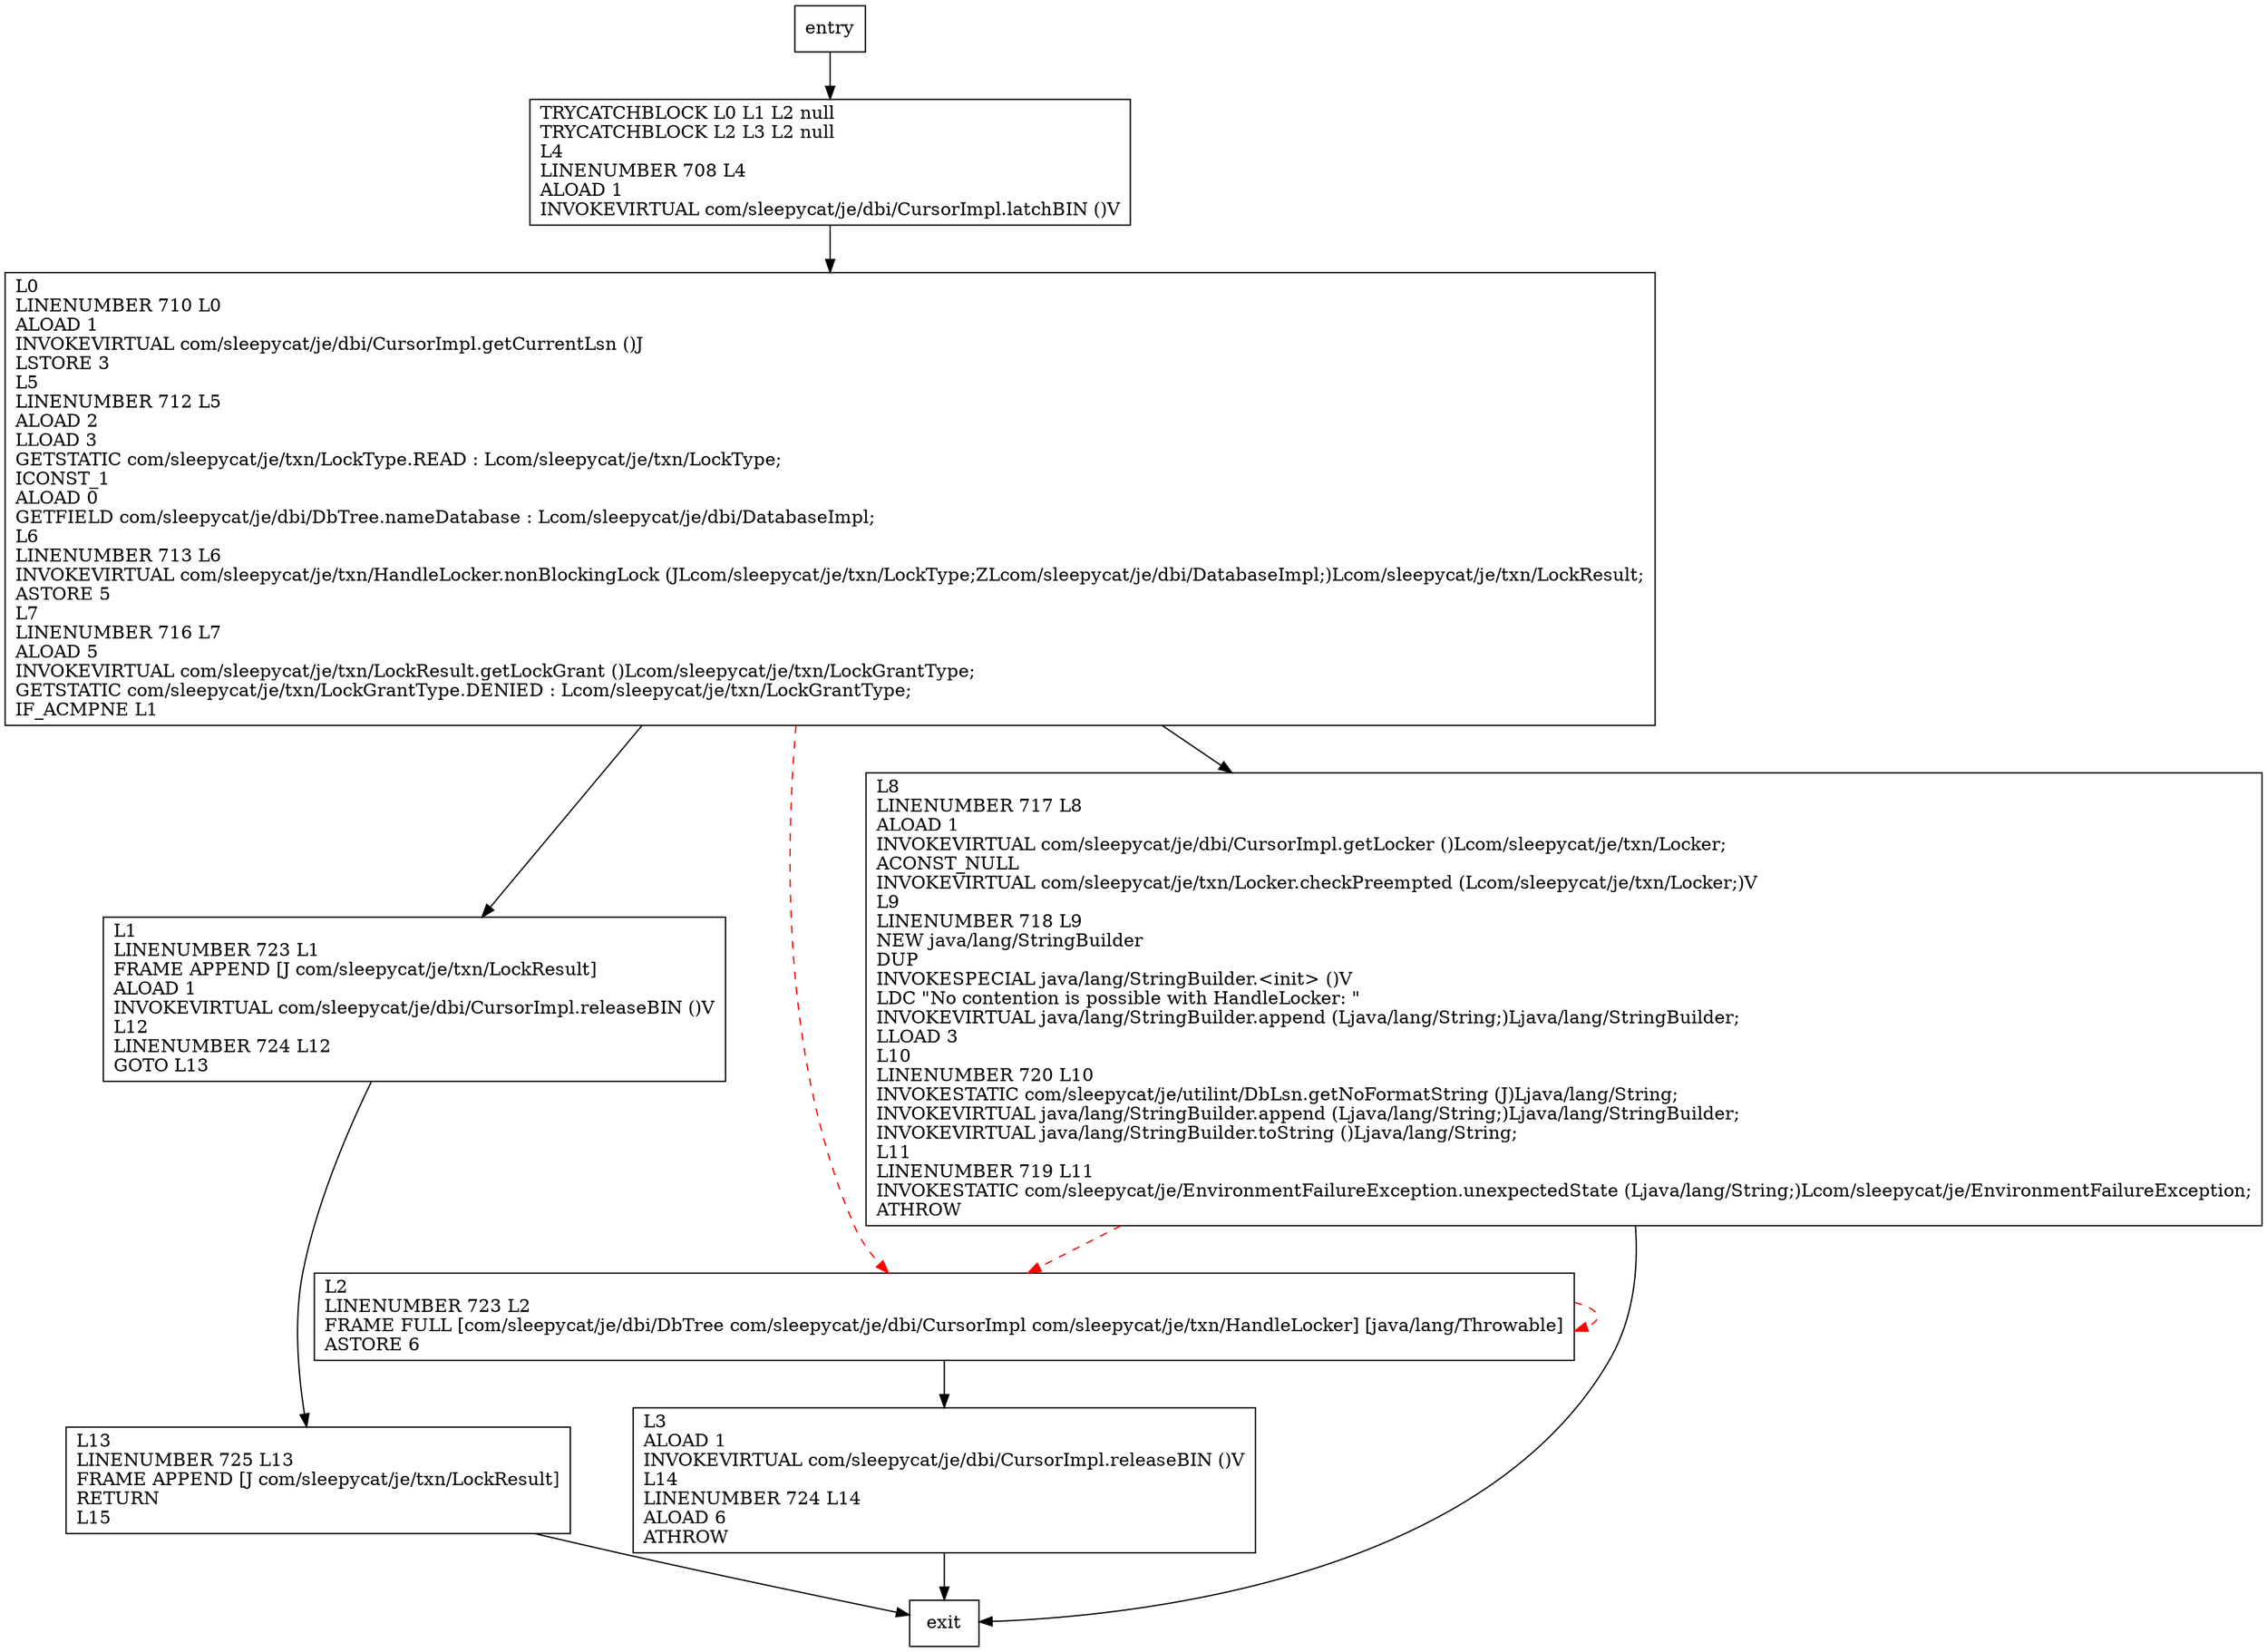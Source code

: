 digraph acquireHandleLock {
node [shape=record];
1442508500 [label="L3\lALOAD 1\lINVOKEVIRTUAL com/sleepycat/je/dbi/CursorImpl.releaseBIN ()V\lL14\lLINENUMBER 724 L14\lALOAD 6\lATHROW\l"];
1728821176 [label="L2\lLINENUMBER 723 L2\lFRAME FULL [com/sleepycat/je/dbi/DbTree com/sleepycat/je/dbi/CursorImpl com/sleepycat/je/txn/HandleLocker] [java/lang/Throwable]\lASTORE 6\l"];
75719767 [label="L1\lLINENUMBER 723 L1\lFRAME APPEND [J com/sleepycat/je/txn/LockResult]\lALOAD 1\lINVOKEVIRTUAL com/sleepycat/je/dbi/CursorImpl.releaseBIN ()V\lL12\lLINENUMBER 724 L12\lGOTO L13\l"];
146235019 [label="TRYCATCHBLOCK L0 L1 L2 null\lTRYCATCHBLOCK L2 L3 L2 null\lL4\lLINENUMBER 708 L4\lALOAD 1\lINVOKEVIRTUAL com/sleepycat/je/dbi/CursorImpl.latchBIN ()V\l"];
219608879 [label="L8\lLINENUMBER 717 L8\lALOAD 1\lINVOKEVIRTUAL com/sleepycat/je/dbi/CursorImpl.getLocker ()Lcom/sleepycat/je/txn/Locker;\lACONST_NULL\lINVOKEVIRTUAL com/sleepycat/je/txn/Locker.checkPreempted (Lcom/sleepycat/je/txn/Locker;)V\lL9\lLINENUMBER 718 L9\lNEW java/lang/StringBuilder\lDUP\lINVOKESPECIAL java/lang/StringBuilder.\<init\> ()V\lLDC \"No contention is possible with HandleLocker: \"\lINVOKEVIRTUAL java/lang/StringBuilder.append (Ljava/lang/String;)Ljava/lang/StringBuilder;\lLLOAD 3\lL10\lLINENUMBER 720 L10\lINVOKESTATIC com/sleepycat/je/utilint/DbLsn.getNoFormatString (J)Ljava/lang/String;\lINVOKEVIRTUAL java/lang/StringBuilder.append (Ljava/lang/String;)Ljava/lang/StringBuilder;\lINVOKEVIRTUAL java/lang/StringBuilder.toString ()Ljava/lang/String;\lL11\lLINENUMBER 719 L11\lINVOKESTATIC com/sleepycat/je/EnvironmentFailureException.unexpectedState (Ljava/lang/String;)Lcom/sleepycat/je/EnvironmentFailureException;\lATHROW\l"];
567230307 [label="L0\lLINENUMBER 710 L0\lALOAD 1\lINVOKEVIRTUAL com/sleepycat/je/dbi/CursorImpl.getCurrentLsn ()J\lLSTORE 3\lL5\lLINENUMBER 712 L5\lALOAD 2\lLLOAD 3\lGETSTATIC com/sleepycat/je/txn/LockType.READ : Lcom/sleepycat/je/txn/LockType;\lICONST_1\lALOAD 0\lGETFIELD com/sleepycat/je/dbi/DbTree.nameDatabase : Lcom/sleepycat/je/dbi/DatabaseImpl;\lL6\lLINENUMBER 713 L6\lINVOKEVIRTUAL com/sleepycat/je/txn/HandleLocker.nonBlockingLock (JLcom/sleepycat/je/txn/LockType;ZLcom/sleepycat/je/dbi/DatabaseImpl;)Lcom/sleepycat/je/txn/LockResult;\lASTORE 5\lL7\lLINENUMBER 716 L7\lALOAD 5\lINVOKEVIRTUAL com/sleepycat/je/txn/LockResult.getLockGrant ()Lcom/sleepycat/je/txn/LockGrantType;\lGETSTATIC com/sleepycat/je/txn/LockGrantType.DENIED : Lcom/sleepycat/je/txn/LockGrantType;\lIF_ACMPNE L1\l"];
304651014 [label="L13\lLINENUMBER 725 L13\lFRAME APPEND [J com/sleepycat/je/txn/LockResult]\lRETURN\lL15\l"];
entry;
exit;
1442508500 -> exit
entry -> 146235019
1728821176 -> 1442508500
1728821176 -> 1728821176 [style=dashed, color=red]
75719767 -> 304651014
146235019 -> 567230307
219608879 -> exit
219608879 -> 1728821176 [style=dashed, color=red]
567230307 -> 1728821176 [style=dashed, color=red]
567230307 -> 75719767
567230307 -> 219608879
304651014 -> exit
}
